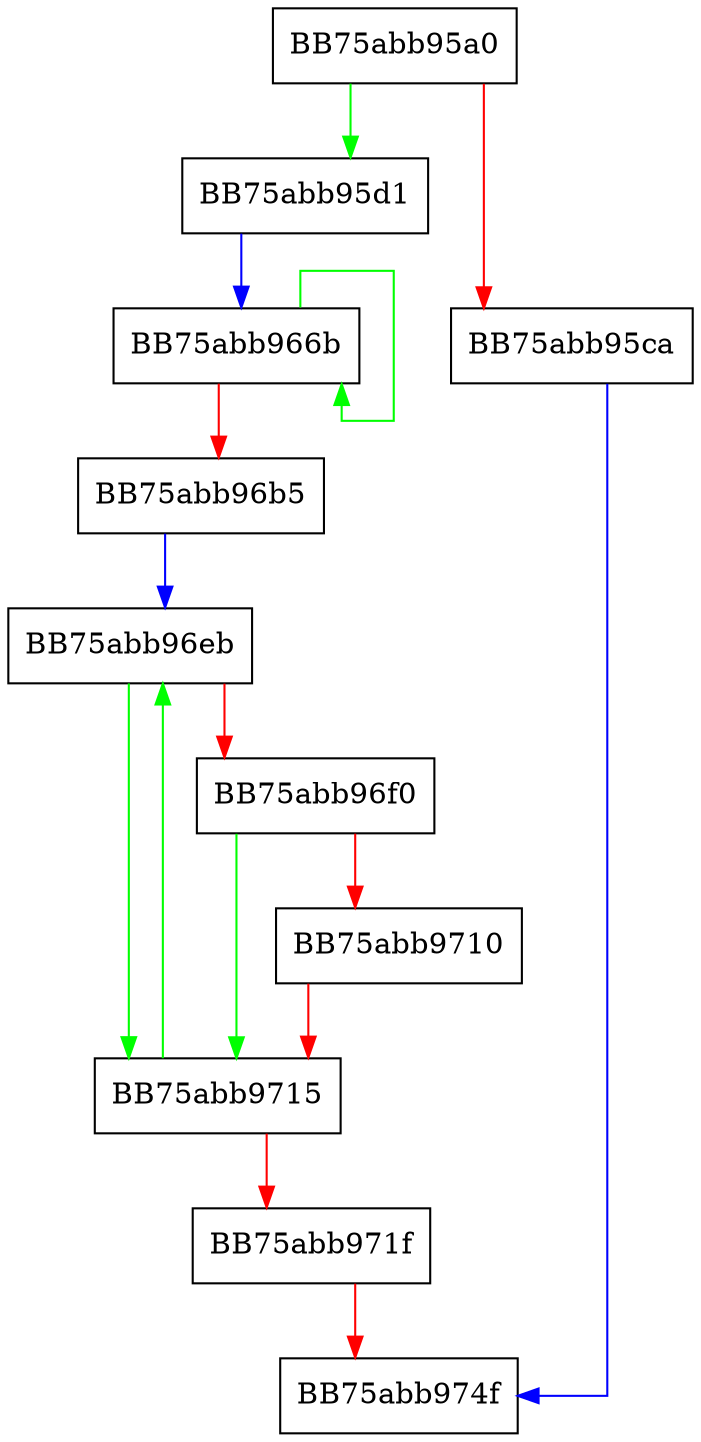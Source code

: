 digraph save_state {
  node [shape="box"];
  graph [splines=ortho];
  BB75abb95a0 -> BB75abb95d1 [color="green"];
  BB75abb95a0 -> BB75abb95ca [color="red"];
  BB75abb95ca -> BB75abb974f [color="blue"];
  BB75abb95d1 -> BB75abb966b [color="blue"];
  BB75abb966b -> BB75abb966b [color="green"];
  BB75abb966b -> BB75abb96b5 [color="red"];
  BB75abb96b5 -> BB75abb96eb [color="blue"];
  BB75abb96eb -> BB75abb9715 [color="green"];
  BB75abb96eb -> BB75abb96f0 [color="red"];
  BB75abb96f0 -> BB75abb9715 [color="green"];
  BB75abb96f0 -> BB75abb9710 [color="red"];
  BB75abb9710 -> BB75abb9715 [color="red"];
  BB75abb9715 -> BB75abb96eb [color="green"];
  BB75abb9715 -> BB75abb971f [color="red"];
  BB75abb971f -> BB75abb974f [color="red"];
}